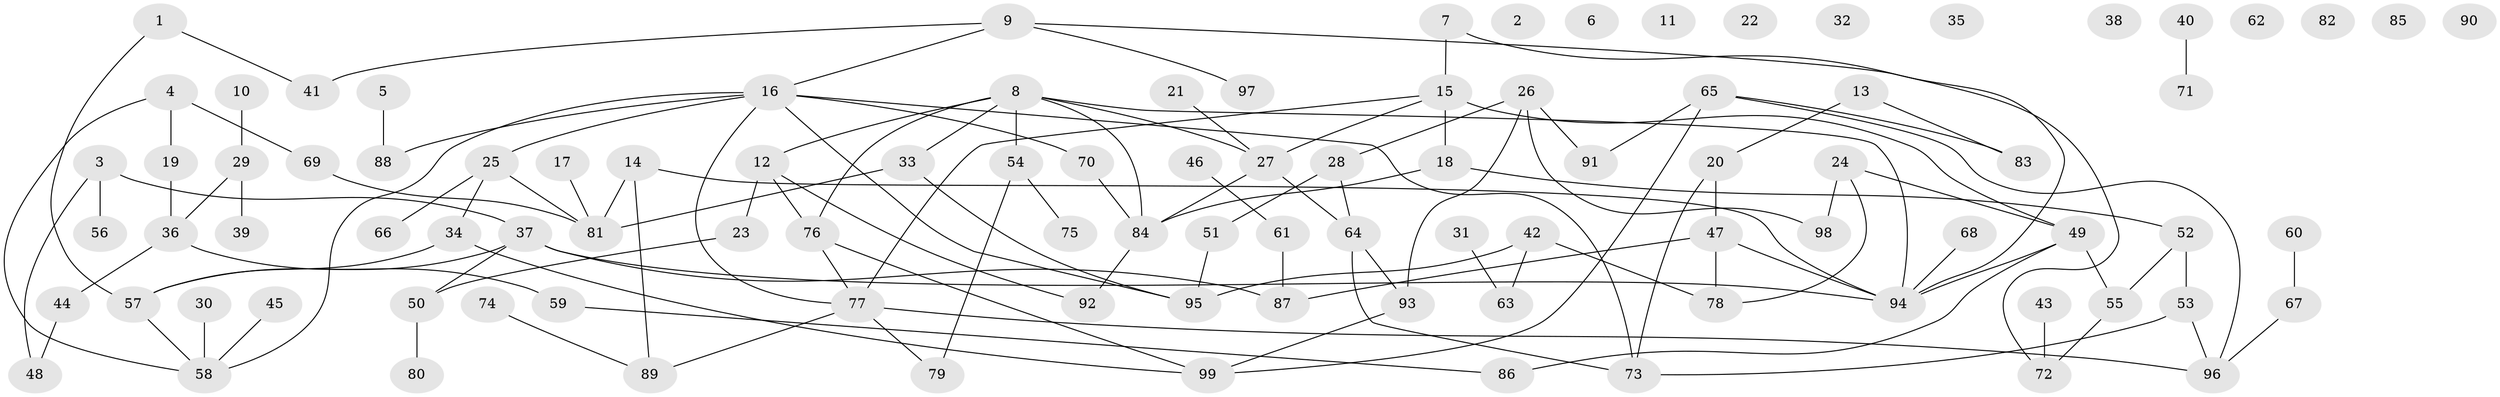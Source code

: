 // coarse degree distribution, {0: 0.1864406779661017, 5: 0.05084745762711865, 1: 0.3050847457627119, 4: 0.0847457627118644, 2: 0.2033898305084746, 3: 0.05084745762711865, 9: 0.03389830508474576, 6: 0.01694915254237288, 8: 0.03389830508474576, 11: 0.01694915254237288, 7: 0.01694915254237288}
// Generated by graph-tools (version 1.1) at 2025/42/03/04/25 21:42:33]
// undirected, 99 vertices, 123 edges
graph export_dot {
graph [start="1"]
  node [color=gray90,style=filled];
  1;
  2;
  3;
  4;
  5;
  6;
  7;
  8;
  9;
  10;
  11;
  12;
  13;
  14;
  15;
  16;
  17;
  18;
  19;
  20;
  21;
  22;
  23;
  24;
  25;
  26;
  27;
  28;
  29;
  30;
  31;
  32;
  33;
  34;
  35;
  36;
  37;
  38;
  39;
  40;
  41;
  42;
  43;
  44;
  45;
  46;
  47;
  48;
  49;
  50;
  51;
  52;
  53;
  54;
  55;
  56;
  57;
  58;
  59;
  60;
  61;
  62;
  63;
  64;
  65;
  66;
  67;
  68;
  69;
  70;
  71;
  72;
  73;
  74;
  75;
  76;
  77;
  78;
  79;
  80;
  81;
  82;
  83;
  84;
  85;
  86;
  87;
  88;
  89;
  90;
  91;
  92;
  93;
  94;
  95;
  96;
  97;
  98;
  99;
  1 -- 41;
  1 -- 57;
  3 -- 37;
  3 -- 48;
  3 -- 56;
  4 -- 19;
  4 -- 58;
  4 -- 69;
  5 -- 88;
  7 -- 15;
  7 -- 94;
  8 -- 12;
  8 -- 27;
  8 -- 33;
  8 -- 54;
  8 -- 76;
  8 -- 84;
  8 -- 94;
  9 -- 16;
  9 -- 41;
  9 -- 72;
  9 -- 97;
  10 -- 29;
  12 -- 23;
  12 -- 76;
  12 -- 92;
  13 -- 20;
  13 -- 83;
  14 -- 81;
  14 -- 89;
  14 -- 94;
  15 -- 18;
  15 -- 27;
  15 -- 49;
  15 -- 77;
  16 -- 25;
  16 -- 58;
  16 -- 70;
  16 -- 73;
  16 -- 77;
  16 -- 88;
  16 -- 95;
  17 -- 81;
  18 -- 52;
  18 -- 84;
  19 -- 36;
  20 -- 47;
  20 -- 73;
  21 -- 27;
  23 -- 50;
  24 -- 49;
  24 -- 78;
  24 -- 98;
  25 -- 34;
  25 -- 66;
  25 -- 81;
  26 -- 28;
  26 -- 91;
  26 -- 93;
  26 -- 98;
  27 -- 64;
  27 -- 84;
  28 -- 51;
  28 -- 64;
  29 -- 36;
  29 -- 39;
  30 -- 58;
  31 -- 63;
  33 -- 81;
  33 -- 95;
  34 -- 57;
  34 -- 99;
  36 -- 44;
  36 -- 59;
  37 -- 50;
  37 -- 57;
  37 -- 87;
  37 -- 94;
  40 -- 71;
  42 -- 63;
  42 -- 78;
  42 -- 95;
  43 -- 72;
  44 -- 48;
  45 -- 58;
  46 -- 61;
  47 -- 78;
  47 -- 87;
  47 -- 94;
  49 -- 55;
  49 -- 86;
  49 -- 94;
  50 -- 80;
  51 -- 95;
  52 -- 53;
  52 -- 55;
  53 -- 73;
  53 -- 96;
  54 -- 75;
  54 -- 79;
  55 -- 72;
  57 -- 58;
  59 -- 86;
  60 -- 67;
  61 -- 87;
  64 -- 73;
  64 -- 93;
  65 -- 83;
  65 -- 91;
  65 -- 96;
  65 -- 99;
  67 -- 96;
  68 -- 94;
  69 -- 81;
  70 -- 84;
  74 -- 89;
  76 -- 77;
  76 -- 99;
  77 -- 79;
  77 -- 89;
  77 -- 96;
  84 -- 92;
  93 -- 99;
}
